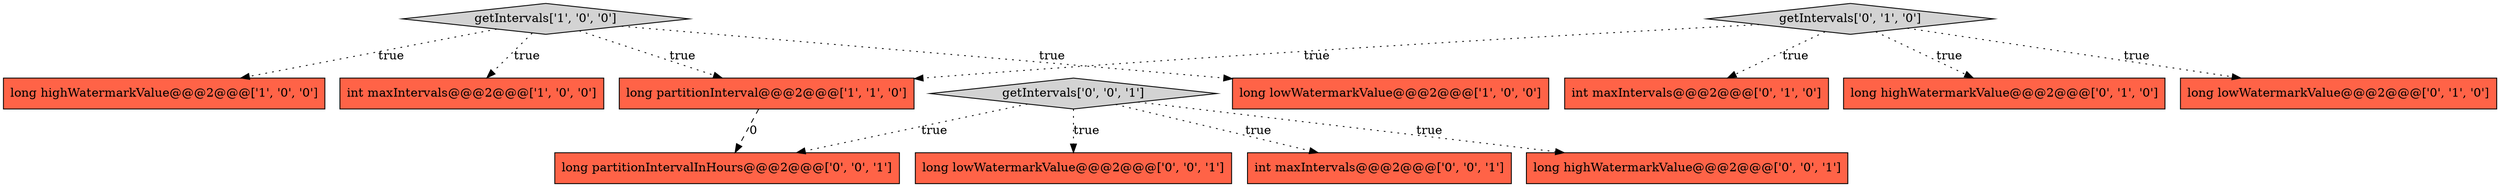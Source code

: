 digraph {
4 [style = filled, label = "getIntervals['1', '0', '0']", fillcolor = lightgray, shape = diamond image = "AAA0AAABBB1BBB"];
1 [style = filled, label = "long highWatermarkValue@@@2@@@['1', '0', '0']", fillcolor = tomato, shape = box image = "AAA0AAABBB1BBB"];
3 [style = filled, label = "long partitionInterval@@@2@@@['1', '1', '0']", fillcolor = tomato, shape = box image = "AAA0AAABBB1BBB"];
11 [style = filled, label = "int maxIntervals@@@2@@@['0', '0', '1']", fillcolor = tomato, shape = box image = "AAA0AAABBB3BBB"];
12 [style = filled, label = "long partitionIntervalInHours@@@2@@@['0', '0', '1']", fillcolor = tomato, shape = box image = "AAA0AAABBB3BBB"];
8 [style = filled, label = "getIntervals['0', '1', '0']", fillcolor = lightgray, shape = diamond image = "AAA0AAABBB2BBB"];
9 [style = filled, label = "long highWatermarkValue@@@2@@@['0', '0', '1']", fillcolor = tomato, shape = box image = "AAA0AAABBB3BBB"];
0 [style = filled, label = "int maxIntervals@@@2@@@['1', '0', '0']", fillcolor = tomato, shape = box image = "AAA0AAABBB1BBB"];
5 [style = filled, label = "int maxIntervals@@@2@@@['0', '1', '0']", fillcolor = tomato, shape = box image = "AAA0AAABBB2BBB"];
10 [style = filled, label = "long lowWatermarkValue@@@2@@@['0', '0', '1']", fillcolor = tomato, shape = box image = "AAA0AAABBB3BBB"];
7 [style = filled, label = "long highWatermarkValue@@@2@@@['0', '1', '0']", fillcolor = tomato, shape = box image = "AAA0AAABBB2BBB"];
13 [style = filled, label = "getIntervals['0', '0', '1']", fillcolor = lightgray, shape = diamond image = "AAA0AAABBB3BBB"];
2 [style = filled, label = "long lowWatermarkValue@@@2@@@['1', '0', '0']", fillcolor = tomato, shape = box image = "AAA0AAABBB1BBB"];
6 [style = filled, label = "long lowWatermarkValue@@@2@@@['0', '1', '0']", fillcolor = tomato, shape = box image = "AAA0AAABBB2BBB"];
13->11 [style = dotted, label="true"];
8->7 [style = dotted, label="true"];
4->3 [style = dotted, label="true"];
8->6 [style = dotted, label="true"];
3->12 [style = dashed, label="0"];
8->5 [style = dotted, label="true"];
4->1 [style = dotted, label="true"];
13->10 [style = dotted, label="true"];
13->12 [style = dotted, label="true"];
4->2 [style = dotted, label="true"];
4->0 [style = dotted, label="true"];
8->3 [style = dotted, label="true"];
13->9 [style = dotted, label="true"];
}
